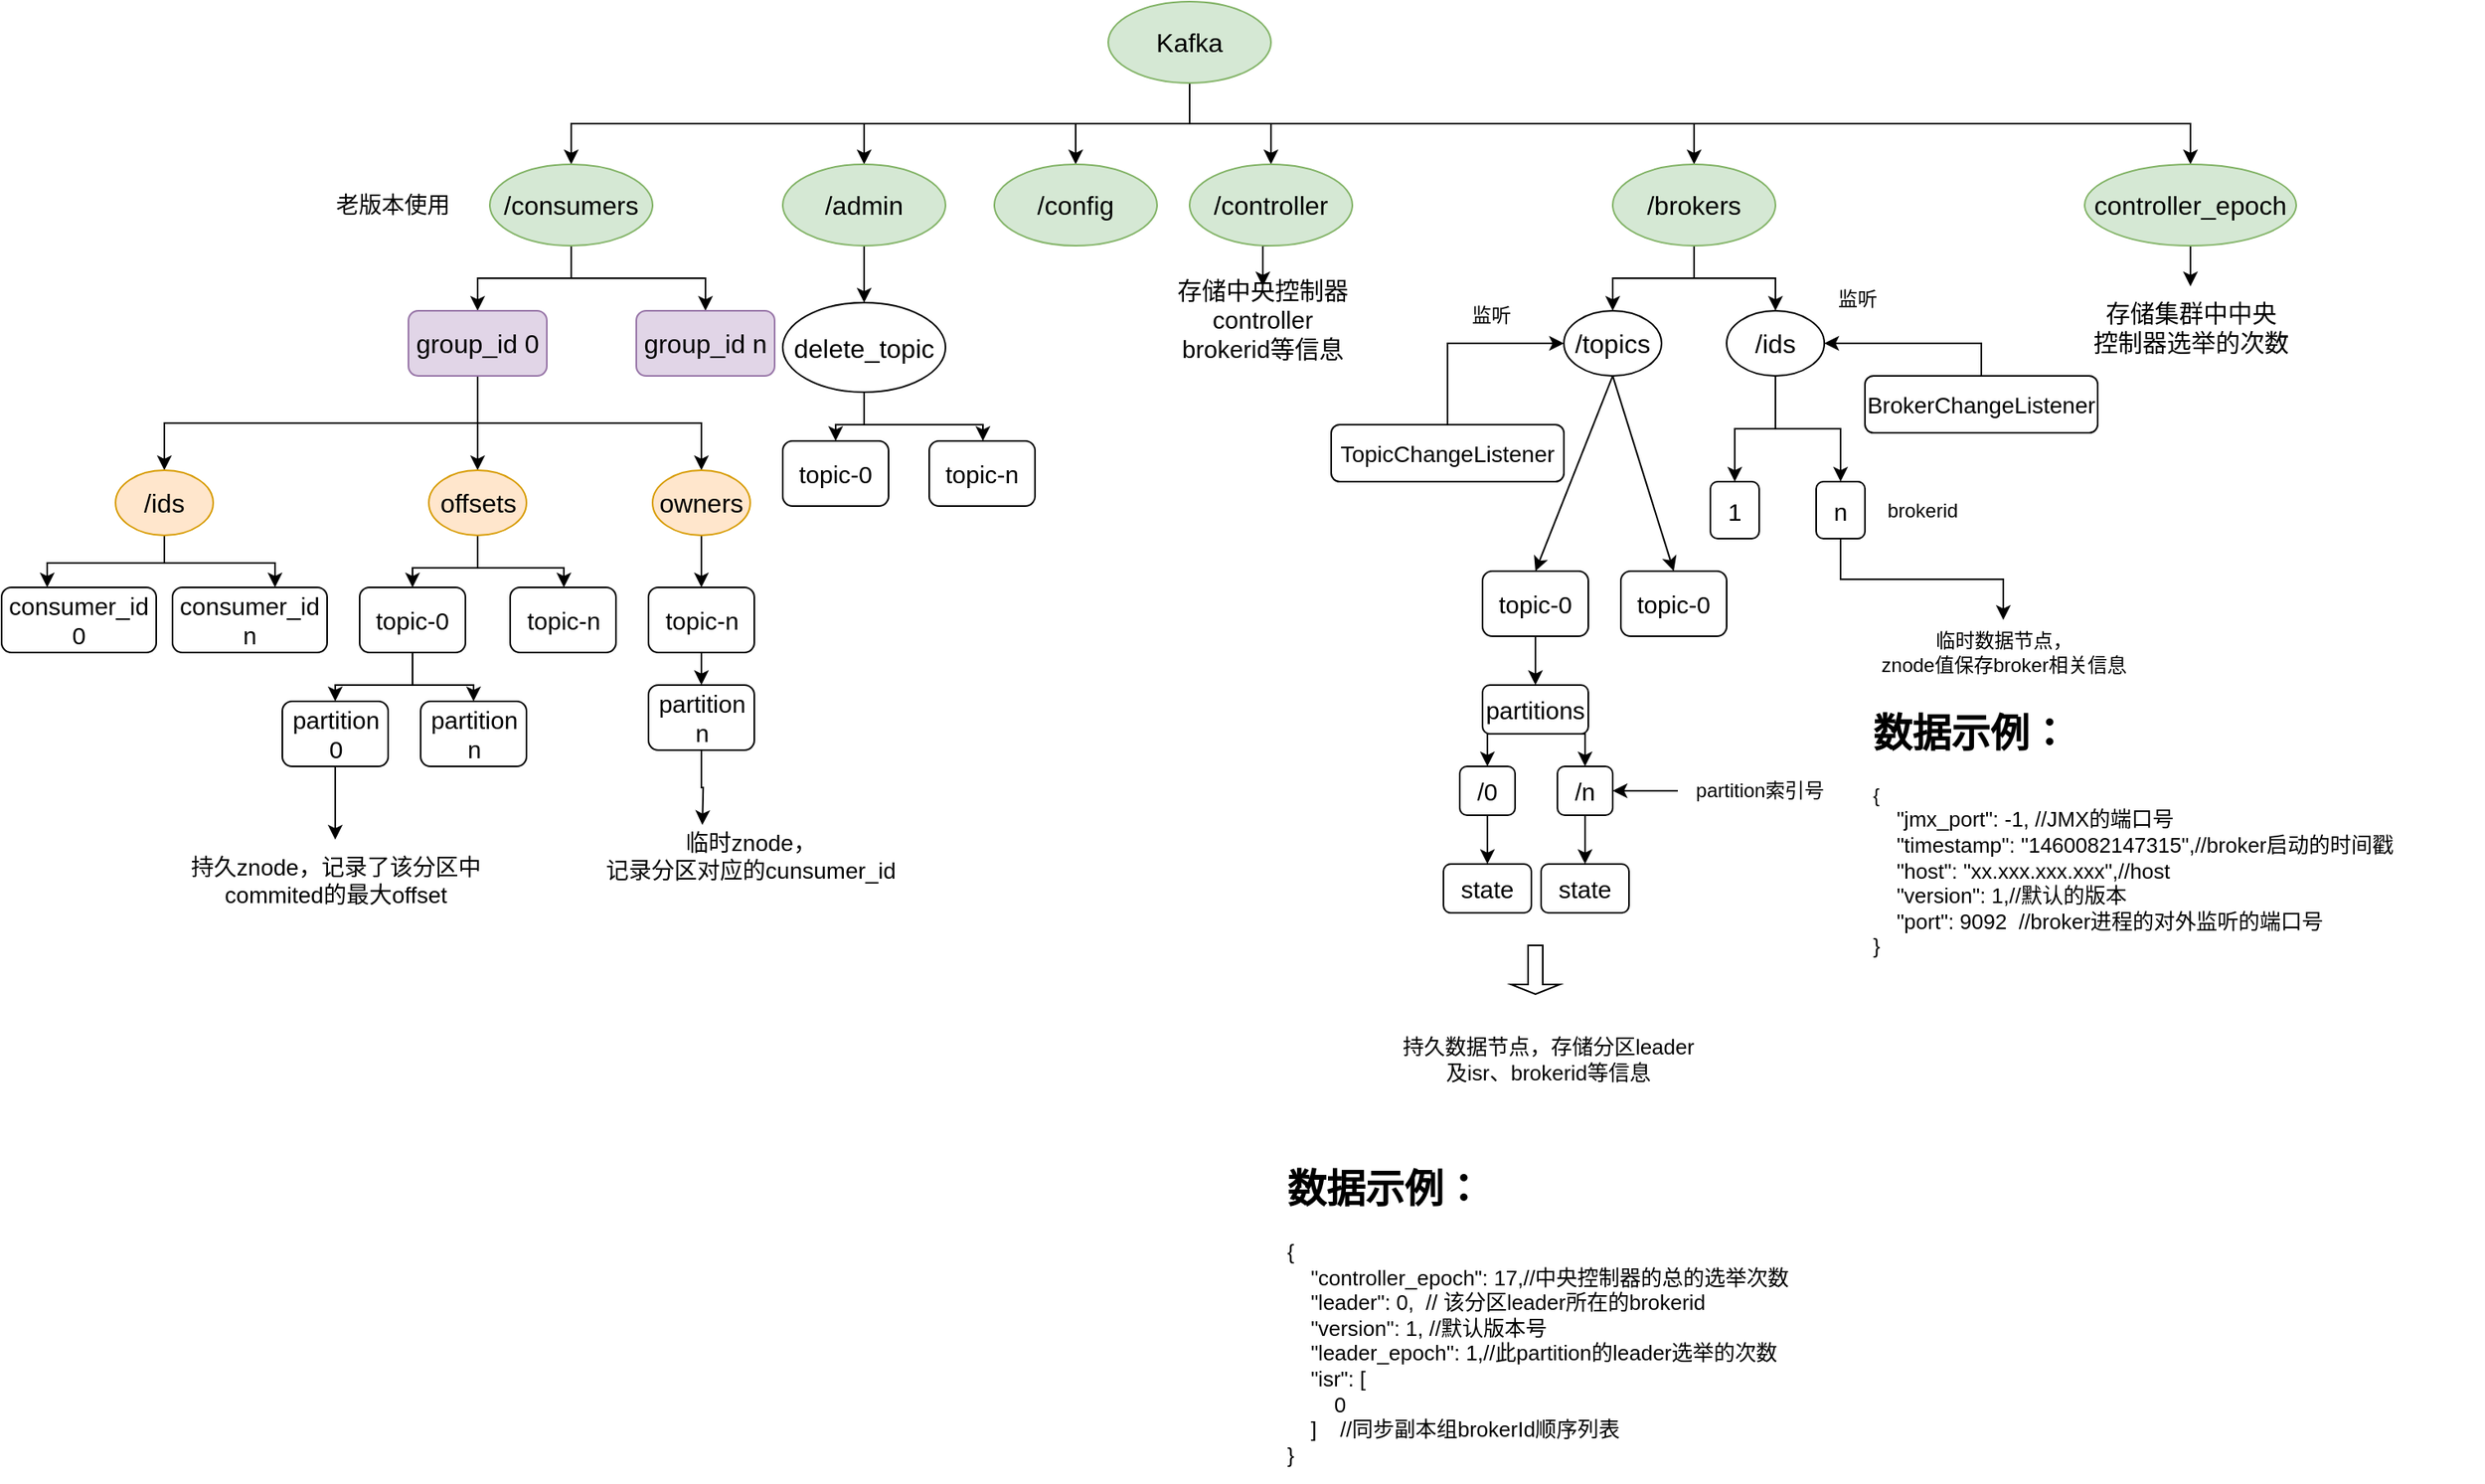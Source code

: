 <mxfile version="23.0.2" type="github">
  <diagram name="第 1 页" id="8-2-D_5NHPluIyXjwUSo">
    <mxGraphModel dx="2458" dy="905" grid="1" gridSize="10" guides="1" tooltips="1" connect="1" arrows="1" fold="1" page="1" pageScale="1" pageWidth="827" pageHeight="1169" math="0" shadow="0">
      <root>
        <mxCell id="0" />
        <mxCell id="1" parent="0" />
        <mxCell id="Q8LItwn8FTGjMNyWCQqq-94" style="edgeStyle=orthogonalEdgeStyle;rounded=0;orthogonalLoop=1;jettySize=auto;html=1;exitX=0.5;exitY=1;exitDx=0;exitDy=0;entryX=0.5;entryY=0;entryDx=0;entryDy=0;" edge="1" parent="1" source="Q8LItwn8FTGjMNyWCQqq-1" target="Q8LItwn8FTGjMNyWCQqq-6">
          <mxGeometry relative="1" as="geometry" />
        </mxCell>
        <mxCell id="Q8LItwn8FTGjMNyWCQqq-95" style="edgeStyle=orthogonalEdgeStyle;rounded=0;orthogonalLoop=1;jettySize=auto;html=1;exitX=0.5;exitY=1;exitDx=0;exitDy=0;" edge="1" parent="1" source="Q8LItwn8FTGjMNyWCQqq-1" target="Q8LItwn8FTGjMNyWCQqq-2">
          <mxGeometry relative="1" as="geometry" />
        </mxCell>
        <mxCell id="Q8LItwn8FTGjMNyWCQqq-96" style="edgeStyle=orthogonalEdgeStyle;rounded=0;orthogonalLoop=1;jettySize=auto;html=1;exitX=0.5;exitY=1;exitDx=0;exitDy=0;" edge="1" parent="1" source="Q8LItwn8FTGjMNyWCQqq-1" target="Q8LItwn8FTGjMNyWCQqq-3">
          <mxGeometry relative="1" as="geometry" />
        </mxCell>
        <mxCell id="Q8LItwn8FTGjMNyWCQqq-97" style="edgeStyle=orthogonalEdgeStyle;rounded=0;orthogonalLoop=1;jettySize=auto;html=1;exitX=0.5;exitY=1;exitDx=0;exitDy=0;" edge="1" parent="1" source="Q8LItwn8FTGjMNyWCQqq-1" target="Q8LItwn8FTGjMNyWCQqq-4">
          <mxGeometry relative="1" as="geometry" />
        </mxCell>
        <mxCell id="Q8LItwn8FTGjMNyWCQqq-98" style="edgeStyle=orthogonalEdgeStyle;rounded=0;orthogonalLoop=1;jettySize=auto;html=1;exitX=0.5;exitY=1;exitDx=0;exitDy=0;" edge="1" parent="1" source="Q8LItwn8FTGjMNyWCQqq-1" target="Q8LItwn8FTGjMNyWCQqq-5">
          <mxGeometry relative="1" as="geometry" />
        </mxCell>
        <mxCell id="Q8LItwn8FTGjMNyWCQqq-99" style="edgeStyle=orthogonalEdgeStyle;rounded=0;orthogonalLoop=1;jettySize=auto;html=1;exitX=0.5;exitY=1;exitDx=0;exitDy=0;" edge="1" parent="1" source="Q8LItwn8FTGjMNyWCQqq-1" target="Q8LItwn8FTGjMNyWCQqq-7">
          <mxGeometry relative="1" as="geometry" />
        </mxCell>
        <mxCell id="Q8LItwn8FTGjMNyWCQqq-1" value="&lt;font style=&quot;font-size: 16px;&quot;&gt;Kafka&lt;/font&gt;" style="ellipse;whiteSpace=wrap;html=1;fontSize=15;fillColor=#d5e8d4;strokeColor=#82b366;" vertex="1" parent="1">
          <mxGeometry x="330" y="80" width="100" height="50" as="geometry" />
        </mxCell>
        <mxCell id="Q8LItwn8FTGjMNyWCQqq-91" style="edgeStyle=orthogonalEdgeStyle;rounded=0;orthogonalLoop=1;jettySize=auto;html=1;exitX=0.5;exitY=1;exitDx=0;exitDy=0;entryX=0.5;entryY=0;entryDx=0;entryDy=0;" edge="1" parent="1" source="Q8LItwn8FTGjMNyWCQqq-2" target="Q8LItwn8FTGjMNyWCQqq-86">
          <mxGeometry relative="1" as="geometry" />
        </mxCell>
        <mxCell id="Q8LItwn8FTGjMNyWCQqq-2" value="&lt;font style=&quot;font-size: 16px;&quot;&gt;/admin&lt;/font&gt;" style="ellipse;whiteSpace=wrap;html=1;fontSize=15;fillColor=#d5e8d4;strokeColor=#82b366;" vertex="1" parent="1">
          <mxGeometry x="130" y="180" width="100" height="50" as="geometry" />
        </mxCell>
        <mxCell id="Q8LItwn8FTGjMNyWCQqq-3" value="&lt;font style=&quot;font-size: 16px;&quot;&gt;/config&lt;/font&gt;" style="ellipse;whiteSpace=wrap;html=1;fontSize=15;fillColor=#d5e8d4;strokeColor=#82b366;" vertex="1" parent="1">
          <mxGeometry x="260" y="180" width="100" height="50" as="geometry" />
        </mxCell>
        <mxCell id="Q8LItwn8FTGjMNyWCQqq-9" style="edgeStyle=orthogonalEdgeStyle;rounded=0;orthogonalLoop=1;jettySize=auto;html=1;exitX=0.5;exitY=1;exitDx=0;exitDy=0;entryX=0.5;entryY=0;entryDx=0;entryDy=0;" edge="1" parent="1" source="Q8LItwn8FTGjMNyWCQqq-4" target="Q8LItwn8FTGjMNyWCQqq-8">
          <mxGeometry relative="1" as="geometry" />
        </mxCell>
        <mxCell id="Q8LItwn8FTGjMNyWCQqq-4" value="&lt;font style=&quot;font-size: 16px;&quot;&gt;/controller&lt;/font&gt;" style="ellipse;whiteSpace=wrap;html=1;fontSize=15;fillColor=#d5e8d4;strokeColor=#82b366;" vertex="1" parent="1">
          <mxGeometry x="380" y="180" width="100" height="50" as="geometry" />
        </mxCell>
        <mxCell id="Q8LItwn8FTGjMNyWCQqq-50" style="edgeStyle=orthogonalEdgeStyle;rounded=0;orthogonalLoop=1;jettySize=auto;html=1;exitX=0.5;exitY=1;exitDx=0;exitDy=0;entryX=0.5;entryY=0;entryDx=0;entryDy=0;" edge="1" parent="1" source="Q8LItwn8FTGjMNyWCQqq-5" target="Q8LItwn8FTGjMNyWCQqq-12">
          <mxGeometry relative="1" as="geometry" />
        </mxCell>
        <mxCell id="Q8LItwn8FTGjMNyWCQqq-51" style="edgeStyle=orthogonalEdgeStyle;rounded=0;orthogonalLoop=1;jettySize=auto;html=1;exitX=0.5;exitY=1;exitDx=0;exitDy=0;" edge="1" parent="1" source="Q8LItwn8FTGjMNyWCQqq-5" target="Q8LItwn8FTGjMNyWCQqq-11">
          <mxGeometry relative="1" as="geometry" />
        </mxCell>
        <mxCell id="Q8LItwn8FTGjMNyWCQqq-5" value="&lt;font style=&quot;font-size: 16px;&quot;&gt;/brokers&lt;/font&gt;" style="ellipse;whiteSpace=wrap;html=1;fontSize=15;fillColor=#d5e8d4;strokeColor=#82b366;" vertex="1" parent="1">
          <mxGeometry x="640" y="180" width="100" height="50" as="geometry" />
        </mxCell>
        <mxCell id="Q8LItwn8FTGjMNyWCQqq-84" style="edgeStyle=orthogonalEdgeStyle;rounded=0;orthogonalLoop=1;jettySize=auto;html=1;exitX=0.5;exitY=1;exitDx=0;exitDy=0;entryX=0.5;entryY=0;entryDx=0;entryDy=0;" edge="1" parent="1" source="Q8LItwn8FTGjMNyWCQqq-6" target="Q8LItwn8FTGjMNyWCQqq-53">
          <mxGeometry relative="1" as="geometry" />
        </mxCell>
        <mxCell id="Q8LItwn8FTGjMNyWCQqq-85" style="edgeStyle=orthogonalEdgeStyle;rounded=0;orthogonalLoop=1;jettySize=auto;html=1;exitX=0.5;exitY=1;exitDx=0;exitDy=0;" edge="1" parent="1" source="Q8LItwn8FTGjMNyWCQqq-6" target="Q8LItwn8FTGjMNyWCQqq-54">
          <mxGeometry relative="1" as="geometry" />
        </mxCell>
        <mxCell id="Q8LItwn8FTGjMNyWCQqq-6" value="&lt;font style=&quot;font-size: 16px;&quot;&gt;/consumers&lt;br&gt;&lt;/font&gt;" style="ellipse;whiteSpace=wrap;html=1;fontSize=15;fillColor=#d5e8d4;strokeColor=#82b366;" vertex="1" parent="1">
          <mxGeometry x="-50" y="180" width="100" height="50" as="geometry" />
        </mxCell>
        <mxCell id="Q8LItwn8FTGjMNyWCQqq-93" style="edgeStyle=orthogonalEdgeStyle;rounded=0;orthogonalLoop=1;jettySize=auto;html=1;exitX=0.5;exitY=1;exitDx=0;exitDy=0;" edge="1" parent="1" source="Q8LItwn8FTGjMNyWCQqq-7" target="Q8LItwn8FTGjMNyWCQqq-92">
          <mxGeometry relative="1" as="geometry" />
        </mxCell>
        <mxCell id="Q8LItwn8FTGjMNyWCQqq-7" value="&lt;font style=&quot;font-size: 16px;&quot;&gt;controller_epoch&lt;/font&gt;" style="ellipse;whiteSpace=wrap;html=1;fontSize=15;fillColor=#d5e8d4;strokeColor=#82b366;" vertex="1" parent="1">
          <mxGeometry x="930" y="180" width="130" height="50" as="geometry" />
        </mxCell>
        <mxCell id="Q8LItwn8FTGjMNyWCQqq-8" value="&lt;font style=&quot;font-size: 15px;&quot;&gt;存储中央控制器controller brokerid等信息&lt;/font&gt;" style="text;html=1;strokeColor=none;fillColor=none;align=center;verticalAlign=middle;whiteSpace=wrap;rounded=0;" vertex="1" parent="1">
          <mxGeometry x="370" y="255" width="110" height="40" as="geometry" />
        </mxCell>
        <mxCell id="Q8LItwn8FTGjMNyWCQqq-44" style="edgeStyle=orthogonalEdgeStyle;rounded=0;orthogonalLoop=1;jettySize=auto;html=1;exitX=0.5;exitY=1;exitDx=0;exitDy=0;" edge="1" parent="1" source="Q8LItwn8FTGjMNyWCQqq-11" target="Q8LItwn8FTGjMNyWCQqq-42">
          <mxGeometry relative="1" as="geometry" />
        </mxCell>
        <mxCell id="Q8LItwn8FTGjMNyWCQqq-45" style="edgeStyle=orthogonalEdgeStyle;rounded=0;orthogonalLoop=1;jettySize=auto;html=1;exitX=0.5;exitY=1;exitDx=0;exitDy=0;entryX=0.5;entryY=0;entryDx=0;entryDy=0;" edge="1" parent="1" source="Q8LItwn8FTGjMNyWCQqq-11" target="Q8LItwn8FTGjMNyWCQqq-43">
          <mxGeometry relative="1" as="geometry" />
        </mxCell>
        <mxCell id="Q8LItwn8FTGjMNyWCQqq-11" value="&lt;font style=&quot;font-size: 16px;&quot;&gt;/ids&lt;/font&gt;" style="ellipse;whiteSpace=wrap;html=1;fontSize=15;" vertex="1" parent="1">
          <mxGeometry x="710" y="270" width="60" height="40" as="geometry" />
        </mxCell>
        <mxCell id="Q8LItwn8FTGjMNyWCQqq-12" value="&lt;font style=&quot;font-size: 16px;&quot;&gt;/topics&lt;/font&gt;" style="ellipse;whiteSpace=wrap;html=1;fontSize=15;" vertex="1" parent="1">
          <mxGeometry x="610" y="270" width="60" height="40" as="geometry" />
        </mxCell>
        <mxCell id="Q8LItwn8FTGjMNyWCQqq-16" style="edgeStyle=orthogonalEdgeStyle;rounded=0;orthogonalLoop=1;jettySize=auto;html=1;exitX=0.5;exitY=0;exitDx=0;exitDy=0;entryX=1;entryY=0.5;entryDx=0;entryDy=0;" edge="1" parent="1" source="Q8LItwn8FTGjMNyWCQqq-13" target="Q8LItwn8FTGjMNyWCQqq-11">
          <mxGeometry relative="1" as="geometry" />
        </mxCell>
        <mxCell id="Q8LItwn8FTGjMNyWCQqq-13" value="&lt;font style=&quot;font-size: 14px;&quot;&gt;BrokerChangeListener&lt;/font&gt;" style="rounded=1;whiteSpace=wrap;html=1;" vertex="1" parent="1">
          <mxGeometry x="795" y="310" width="143" height="35" as="geometry" />
        </mxCell>
        <mxCell id="Q8LItwn8FTGjMNyWCQqq-15" value="监听" style="text;html=1;align=center;verticalAlign=middle;resizable=0;points=[];autosize=1;strokeColor=none;fillColor=none;" vertex="1" parent="1">
          <mxGeometry x="765" y="248" width="50" height="30" as="geometry" />
        </mxCell>
        <mxCell id="Q8LItwn8FTGjMNyWCQqq-18" style="edgeStyle=orthogonalEdgeStyle;rounded=0;orthogonalLoop=1;jettySize=auto;html=1;exitX=0.5;exitY=0;exitDx=0;exitDy=0;entryX=0;entryY=0.5;entryDx=0;entryDy=0;" edge="1" parent="1" source="Q8LItwn8FTGjMNyWCQqq-17" target="Q8LItwn8FTGjMNyWCQqq-12">
          <mxGeometry relative="1" as="geometry" />
        </mxCell>
        <mxCell id="Q8LItwn8FTGjMNyWCQqq-17" value="&lt;font style=&quot;font-size: 14px;&quot;&gt;TopicChangeListener&lt;/font&gt;" style="rounded=1;whiteSpace=wrap;html=1;" vertex="1" parent="1">
          <mxGeometry x="467" y="340" width="143" height="35" as="geometry" />
        </mxCell>
        <mxCell id="Q8LItwn8FTGjMNyWCQqq-19" value="监听" style="text;html=1;align=center;verticalAlign=middle;resizable=0;points=[];autosize=1;strokeColor=none;fillColor=none;" vertex="1" parent="1">
          <mxGeometry x="540" y="258" width="50" height="30" as="geometry" />
        </mxCell>
        <mxCell id="Q8LItwn8FTGjMNyWCQqq-27" style="edgeStyle=orthogonalEdgeStyle;rounded=0;orthogonalLoop=1;jettySize=auto;html=1;exitX=0.5;exitY=1;exitDx=0;exitDy=0;" edge="1" parent="1" source="Q8LItwn8FTGjMNyWCQqq-20" target="Q8LItwn8FTGjMNyWCQqq-26">
          <mxGeometry relative="1" as="geometry" />
        </mxCell>
        <mxCell id="Q8LItwn8FTGjMNyWCQqq-20" value="&lt;font style=&quot;font-size: 15px;&quot;&gt;topic-0&lt;/font&gt;" style="rounded=1;whiteSpace=wrap;html=1;" vertex="1" parent="1">
          <mxGeometry x="560" y="430" width="65" height="40" as="geometry" />
        </mxCell>
        <mxCell id="Q8LItwn8FTGjMNyWCQqq-21" value="&lt;font style=&quot;font-size: 15px;&quot;&gt;topic-0&lt;/font&gt;" style="rounded=1;whiteSpace=wrap;html=1;" vertex="1" parent="1">
          <mxGeometry x="645" y="430" width="65" height="40" as="geometry" />
        </mxCell>
        <mxCell id="Q8LItwn8FTGjMNyWCQqq-23" value="" style="endArrow=classic;html=1;rounded=0;exitX=0.5;exitY=1;exitDx=0;exitDy=0;entryX=0.5;entryY=0;entryDx=0;entryDy=0;" edge="1" parent="1" source="Q8LItwn8FTGjMNyWCQqq-12" target="Q8LItwn8FTGjMNyWCQqq-20">
          <mxGeometry width="50" height="50" relative="1" as="geometry">
            <mxPoint x="630" y="320" as="sourcePoint" />
            <mxPoint x="590" y="420" as="targetPoint" />
          </mxGeometry>
        </mxCell>
        <mxCell id="Q8LItwn8FTGjMNyWCQqq-25" value="" style="endArrow=classic;html=1;rounded=0;exitX=0.5;exitY=1;exitDx=0;exitDy=0;entryX=0.5;entryY=0;entryDx=0;entryDy=0;" edge="1" parent="1" source="Q8LItwn8FTGjMNyWCQqq-12" target="Q8LItwn8FTGjMNyWCQqq-21">
          <mxGeometry width="50" height="50" relative="1" as="geometry">
            <mxPoint x="650" y="325" as="sourcePoint" />
            <mxPoint x="680" y="420" as="targetPoint" />
          </mxGeometry>
        </mxCell>
        <mxCell id="Q8LItwn8FTGjMNyWCQqq-35" style="edgeStyle=orthogonalEdgeStyle;rounded=0;orthogonalLoop=1;jettySize=auto;html=1;exitX=0.5;exitY=1;exitDx=0;exitDy=0;entryX=0.5;entryY=0;entryDx=0;entryDy=0;" edge="1" parent="1" source="Q8LItwn8FTGjMNyWCQqq-26" target="Q8LItwn8FTGjMNyWCQqq-29">
          <mxGeometry relative="1" as="geometry" />
        </mxCell>
        <mxCell id="Q8LItwn8FTGjMNyWCQqq-36" style="edgeStyle=orthogonalEdgeStyle;rounded=0;orthogonalLoop=1;jettySize=auto;html=1;exitX=0.5;exitY=1;exitDx=0;exitDy=0;entryX=0.5;entryY=0;entryDx=0;entryDy=0;" edge="1" parent="1" source="Q8LItwn8FTGjMNyWCQqq-26" target="Q8LItwn8FTGjMNyWCQqq-28">
          <mxGeometry relative="1" as="geometry" />
        </mxCell>
        <mxCell id="Q8LItwn8FTGjMNyWCQqq-26" value="&lt;font style=&quot;font-size: 15px;&quot;&gt;partitions&lt;/font&gt;" style="rounded=1;whiteSpace=wrap;html=1;" vertex="1" parent="1">
          <mxGeometry x="560" y="500" width="65" height="30" as="geometry" />
        </mxCell>
        <mxCell id="Q8LItwn8FTGjMNyWCQqq-32" style="edgeStyle=orthogonalEdgeStyle;rounded=0;orthogonalLoop=1;jettySize=auto;html=1;exitX=0.5;exitY=1;exitDx=0;exitDy=0;" edge="1" parent="1" source="Q8LItwn8FTGjMNyWCQqq-28" target="Q8LItwn8FTGjMNyWCQqq-30">
          <mxGeometry relative="1" as="geometry" />
        </mxCell>
        <mxCell id="Q8LItwn8FTGjMNyWCQqq-28" value="&lt;font style=&quot;font-size: 15px;&quot;&gt;/0&lt;/font&gt;" style="rounded=1;whiteSpace=wrap;html=1;" vertex="1" parent="1">
          <mxGeometry x="546" y="550" width="34" height="30" as="geometry" />
        </mxCell>
        <mxCell id="Q8LItwn8FTGjMNyWCQqq-33" style="edgeStyle=orthogonalEdgeStyle;rounded=0;orthogonalLoop=1;jettySize=auto;html=1;exitX=0.5;exitY=1;exitDx=0;exitDy=0;" edge="1" parent="1" source="Q8LItwn8FTGjMNyWCQqq-29" target="Q8LItwn8FTGjMNyWCQqq-31">
          <mxGeometry relative="1" as="geometry" />
        </mxCell>
        <mxCell id="Q8LItwn8FTGjMNyWCQqq-29" value="&lt;font style=&quot;font-size: 15px;&quot;&gt;/n&lt;/font&gt;" style="rounded=1;whiteSpace=wrap;html=1;" vertex="1" parent="1">
          <mxGeometry x="606" y="550" width="34" height="30" as="geometry" />
        </mxCell>
        <mxCell id="Q8LItwn8FTGjMNyWCQqq-30" value="&lt;font style=&quot;font-size: 15px;&quot;&gt;state&lt;/font&gt;" style="rounded=1;whiteSpace=wrap;html=1;" vertex="1" parent="1">
          <mxGeometry x="536" y="610" width="54" height="30" as="geometry" />
        </mxCell>
        <mxCell id="Q8LItwn8FTGjMNyWCQqq-31" value="&lt;font style=&quot;font-size: 15px;&quot;&gt;state&lt;/font&gt;" style="rounded=1;whiteSpace=wrap;html=1;" vertex="1" parent="1">
          <mxGeometry x="596" y="610" width="54" height="30" as="geometry" />
        </mxCell>
        <mxCell id="Q8LItwn8FTGjMNyWCQqq-37" value="&lt;font style=&quot;font-size: 13px;&quot;&gt;持久数据节点，存储分区leader&lt;br&gt;及isr、brokerid等信息&lt;/font&gt;" style="text;html=1;align=center;verticalAlign=middle;resizable=0;points=[];autosize=1;strokeColor=none;fillColor=none;" vertex="1" parent="1">
          <mxGeometry x="500" y="710" width="200" height="40" as="geometry" />
        </mxCell>
        <mxCell id="Q8LItwn8FTGjMNyWCQqq-38" value="&lt;h1&gt;数据示例：&lt;/h1&gt;&lt;div style=&quot;font-size: 13px;&quot;&gt;&lt;div&gt;{&lt;/div&gt;&lt;div&gt;&amp;nbsp; &amp;nbsp; &quot;controller_epoch&quot;: 17,//中央控制器的总的选举次数&lt;/div&gt;&lt;div&gt;&amp;nbsp; &amp;nbsp; &quot;leader&quot;: 0,&amp;nbsp; // 该分区leader所在的brokerid&lt;/div&gt;&lt;div&gt;&amp;nbsp; &amp;nbsp; &quot;version&quot;: 1, //默认版本号&lt;/div&gt;&lt;div&gt;&amp;nbsp; &amp;nbsp; &quot;leader_epoch&quot;: 1,//此partition的leader选举的次数&lt;/div&gt;&lt;div&gt;&amp;nbsp; &amp;nbsp; &quot;isr&quot;: [&lt;/div&gt;&lt;div&gt;&amp;nbsp; &amp;nbsp; &amp;nbsp; &amp;nbsp; 0&lt;/div&gt;&lt;div&gt;&amp;nbsp; &amp;nbsp; ]&amp;nbsp; &amp;nbsp; //同步副本组brokerId顺序列表&lt;/div&gt;&lt;div&gt;}&lt;/div&gt;&lt;/div&gt;" style="text;html=1;strokeColor=none;fillColor=none;spacing=5;spacingTop=-20;whiteSpace=wrap;overflow=hidden;rounded=0;" vertex="1" parent="1">
          <mxGeometry x="435" y="790" width="380" height="200" as="geometry" />
        </mxCell>
        <mxCell id="Q8LItwn8FTGjMNyWCQqq-39" value="" style="shape=singleArrow;direction=south;whiteSpace=wrap;html=1;" vertex="1" parent="1">
          <mxGeometry x="577.5" y="660" width="30" height="30" as="geometry" />
        </mxCell>
        <mxCell id="Q8LItwn8FTGjMNyWCQqq-40" value="&lt;div class=&quot;lake-content&quot;&gt;partition索引号&lt;/div&gt;" style="text;html=1;align=center;verticalAlign=middle;resizable=0;points=[];autosize=1;strokeColor=none;fillColor=none;" vertex="1" parent="1">
          <mxGeometry x="680" y="550" width="100" height="30" as="geometry" />
        </mxCell>
        <mxCell id="Q8LItwn8FTGjMNyWCQqq-41" value="" style="endArrow=classic;html=1;rounded=0;entryX=1;entryY=0.5;entryDx=0;entryDy=0;" edge="1" parent="1" source="Q8LItwn8FTGjMNyWCQqq-40" target="Q8LItwn8FTGjMNyWCQqq-29">
          <mxGeometry width="50" height="50" relative="1" as="geometry">
            <mxPoint x="730" y="540" as="sourcePoint" />
            <mxPoint x="780" y="490" as="targetPoint" />
          </mxGeometry>
        </mxCell>
        <mxCell id="Q8LItwn8FTGjMNyWCQqq-42" value="&lt;span style=&quot;font-size: 15px;&quot;&gt;1&lt;/span&gt;" style="rounded=1;whiteSpace=wrap;html=1;" vertex="1" parent="1">
          <mxGeometry x="700" y="375" width="30" height="35" as="geometry" />
        </mxCell>
        <mxCell id="Q8LItwn8FTGjMNyWCQqq-49" style="edgeStyle=orthogonalEdgeStyle;rounded=0;orthogonalLoop=1;jettySize=auto;html=1;exitX=0.5;exitY=1;exitDx=0;exitDy=0;" edge="1" parent="1" source="Q8LItwn8FTGjMNyWCQqq-43" target="Q8LItwn8FTGjMNyWCQqq-46">
          <mxGeometry relative="1" as="geometry" />
        </mxCell>
        <mxCell id="Q8LItwn8FTGjMNyWCQqq-43" value="&lt;span style=&quot;font-size: 15px;&quot;&gt;n&lt;/span&gt;" style="rounded=1;whiteSpace=wrap;html=1;" vertex="1" parent="1">
          <mxGeometry x="765" y="375" width="30" height="35" as="geometry" />
        </mxCell>
        <mxCell id="Q8LItwn8FTGjMNyWCQqq-46" value="临时数据节点，&lt;br&gt;znode值保存broker相关信息" style="text;html=1;align=center;verticalAlign=middle;resizable=0;points=[];autosize=1;strokeColor=none;fillColor=none;" vertex="1" parent="1">
          <mxGeometry x="795" y="460" width="170" height="40" as="geometry" />
        </mxCell>
        <mxCell id="Q8LItwn8FTGjMNyWCQqq-47" value="brokerid" style="text;html=1;align=center;verticalAlign=middle;resizable=0;points=[];autosize=1;strokeColor=none;fillColor=none;" vertex="1" parent="1">
          <mxGeometry x="795" y="378" width="70" height="30" as="geometry" />
        </mxCell>
        <mxCell id="Q8LItwn8FTGjMNyWCQqq-48" value="&lt;h1&gt;数据示例：&lt;/h1&gt;&lt;div style=&quot;&quot;&gt;&lt;div style=&quot;&quot;&gt;{&lt;/div&gt;&lt;div style=&quot;&quot;&gt;&lt;span style=&quot;font-size: 13px;&quot;&gt;&amp;nbsp; &amp;nbsp; &quot;jmx_port&quot;: -1, //JMX的端口号&lt;/span&gt;&lt;/div&gt;&lt;div style=&quot;&quot;&gt;&lt;span style=&quot;font-size: 13px;&quot;&gt;&amp;nbsp; &amp;nbsp; &quot;timestamp&quot;: &quot;1460082147315&quot;,//broker启动的时间戳&lt;/span&gt;&lt;/div&gt;&lt;div style=&quot;&quot;&gt;&lt;span style=&quot;font-size: 13px;&quot;&gt;&amp;nbsp; &amp;nbsp; &quot;host&quot;: &quot;xx.xxx.xxx.xxx&quot;,//host&lt;/span&gt;&lt;/div&gt;&lt;div style=&quot;&quot;&gt;&lt;span style=&quot;font-size: 13px;&quot;&gt;&amp;nbsp; &amp;nbsp; &quot;version&quot;: 1,//默认的版本&lt;/span&gt;&lt;/div&gt;&lt;div style=&quot;&quot;&gt;&lt;span style=&quot;font-size: 13px;&quot;&gt;&amp;nbsp; &amp;nbsp; &quot;port&quot;: 9092&amp;nbsp; //broker进程的对外监听的端口号&lt;/span&gt;&lt;/div&gt;&lt;div style=&quot;&quot;&gt;&lt;span style=&quot;font-size: 13px;&quot;&gt;}&lt;/span&gt;&lt;/div&gt;&lt;/div&gt;" style="text;html=1;strokeColor=none;fillColor=none;spacing=5;spacingTop=-20;whiteSpace=wrap;overflow=hidden;rounded=0;" vertex="1" parent="1">
          <mxGeometry x="795" y="510" width="380" height="170" as="geometry" />
        </mxCell>
        <mxCell id="Q8LItwn8FTGjMNyWCQqq-52" value="&lt;font style=&quot;font-size: 14px;&quot;&gt;老版本使用&lt;/font&gt;" style="text;html=1;align=center;verticalAlign=middle;resizable=0;points=[];autosize=1;strokeColor=none;fillColor=none;" vertex="1" parent="1">
          <mxGeometry x="-155" y="190" width="90" height="30" as="geometry" />
        </mxCell>
        <mxCell id="Q8LItwn8FTGjMNyWCQqq-79" style="edgeStyle=orthogonalEdgeStyle;rounded=0;orthogonalLoop=1;jettySize=auto;html=1;exitX=0.5;exitY=1;exitDx=0;exitDy=0;" edge="1" parent="1" source="Q8LItwn8FTGjMNyWCQqq-53" target="Q8LItwn8FTGjMNyWCQqq-55">
          <mxGeometry relative="1" as="geometry" />
        </mxCell>
        <mxCell id="Q8LItwn8FTGjMNyWCQqq-80" style="edgeStyle=orthogonalEdgeStyle;rounded=0;orthogonalLoop=1;jettySize=auto;html=1;exitX=0.5;exitY=1;exitDx=0;exitDy=0;entryX=0.5;entryY=0;entryDx=0;entryDy=0;" edge="1" parent="1" source="Q8LItwn8FTGjMNyWCQqq-53" target="Q8LItwn8FTGjMNyWCQqq-59">
          <mxGeometry relative="1" as="geometry" />
        </mxCell>
        <mxCell id="Q8LItwn8FTGjMNyWCQqq-81" style="edgeStyle=orthogonalEdgeStyle;rounded=0;orthogonalLoop=1;jettySize=auto;html=1;exitX=0.5;exitY=1;exitDx=0;exitDy=0;" edge="1" parent="1" source="Q8LItwn8FTGjMNyWCQqq-53" target="Q8LItwn8FTGjMNyWCQqq-74">
          <mxGeometry relative="1" as="geometry" />
        </mxCell>
        <mxCell id="Q8LItwn8FTGjMNyWCQqq-53" value="&lt;font style=&quot;font-size: 16px;&quot;&gt;group_id 0&lt;/font&gt;" style="rounded=1;whiteSpace=wrap;html=1;fillColor=#e1d5e7;strokeColor=#9673a6;" vertex="1" parent="1">
          <mxGeometry x="-100" y="270" width="85" height="40" as="geometry" />
        </mxCell>
        <mxCell id="Q8LItwn8FTGjMNyWCQqq-54" value="&lt;font style=&quot;font-size: 16px;&quot;&gt;group_id n&lt;/font&gt;" style="rounded=1;whiteSpace=wrap;html=1;fillColor=#e1d5e7;strokeColor=#9673a6;" vertex="1" parent="1">
          <mxGeometry x="40" y="270" width="85" height="40" as="geometry" />
        </mxCell>
        <mxCell id="Q8LItwn8FTGjMNyWCQqq-68" style="edgeStyle=orthogonalEdgeStyle;rounded=0;orthogonalLoop=1;jettySize=auto;html=1;" edge="1" parent="1" source="Q8LItwn8FTGjMNyWCQqq-55" target="Q8LItwn8FTGjMNyWCQqq-56">
          <mxGeometry relative="1" as="geometry">
            <Array as="points">
              <mxPoint x="-250" y="425" />
              <mxPoint x="-322" y="425" />
            </Array>
          </mxGeometry>
        </mxCell>
        <mxCell id="Q8LItwn8FTGjMNyWCQqq-69" style="edgeStyle=orthogonalEdgeStyle;rounded=0;orthogonalLoop=1;jettySize=auto;html=1;exitX=0.5;exitY=1;exitDx=0;exitDy=0;" edge="1" parent="1" source="Q8LItwn8FTGjMNyWCQqq-55" target="Q8LItwn8FTGjMNyWCQqq-58">
          <mxGeometry relative="1" as="geometry">
            <Array as="points">
              <mxPoint x="-250" y="425" />
              <mxPoint x="-182" y="425" />
            </Array>
          </mxGeometry>
        </mxCell>
        <mxCell id="Q8LItwn8FTGjMNyWCQqq-55" value="&lt;font style=&quot;font-size: 16px;&quot;&gt;/ids&lt;/font&gt;" style="ellipse;whiteSpace=wrap;html=1;fontSize=15;fillColor=#ffe6cc;strokeColor=#d79b00;" vertex="1" parent="1">
          <mxGeometry x="-280" y="368" width="60" height="40" as="geometry" />
        </mxCell>
        <mxCell id="Q8LItwn8FTGjMNyWCQqq-56" value="&lt;font style=&quot;font-size: 15px;&quot;&gt;consumer_id&lt;br&gt;0&lt;/font&gt;" style="rounded=1;whiteSpace=wrap;html=1;" vertex="1" parent="1">
          <mxGeometry x="-350" y="440" width="95" height="40" as="geometry" />
        </mxCell>
        <mxCell id="Q8LItwn8FTGjMNyWCQqq-58" value="&lt;font style=&quot;font-size: 15px;&quot;&gt;consumer_id&lt;br&gt;n&lt;br&gt;&lt;/font&gt;" style="rounded=1;whiteSpace=wrap;html=1;" vertex="1" parent="1">
          <mxGeometry x="-245" y="440" width="95" height="40" as="geometry" />
        </mxCell>
        <mxCell id="Q8LItwn8FTGjMNyWCQqq-70" style="edgeStyle=orthogonalEdgeStyle;rounded=0;orthogonalLoop=1;jettySize=auto;html=1;exitX=0.5;exitY=1;exitDx=0;exitDy=0;" edge="1" parent="1" source="Q8LItwn8FTGjMNyWCQqq-59" target="Q8LItwn8FTGjMNyWCQqq-60">
          <mxGeometry relative="1" as="geometry" />
        </mxCell>
        <mxCell id="Q8LItwn8FTGjMNyWCQqq-71" style="edgeStyle=orthogonalEdgeStyle;rounded=0;orthogonalLoop=1;jettySize=auto;html=1;exitX=0.5;exitY=1;exitDx=0;exitDy=0;" edge="1" parent="1" source="Q8LItwn8FTGjMNyWCQqq-59" target="Q8LItwn8FTGjMNyWCQqq-61">
          <mxGeometry relative="1" as="geometry">
            <Array as="points">
              <mxPoint x="-57.5" y="428" />
              <mxPoint x="-4.5" y="428" />
            </Array>
          </mxGeometry>
        </mxCell>
        <mxCell id="Q8LItwn8FTGjMNyWCQqq-59" value="&lt;font style=&quot;font-size: 16px;&quot;&gt;offsets&lt;/font&gt;" style="ellipse;whiteSpace=wrap;html=1;fontSize=15;fillColor=#ffe6cc;strokeColor=#d79b00;" vertex="1" parent="1">
          <mxGeometry x="-87.5" y="368" width="60" height="40" as="geometry" />
        </mxCell>
        <mxCell id="Q8LItwn8FTGjMNyWCQqq-72" style="edgeStyle=orthogonalEdgeStyle;rounded=0;orthogonalLoop=1;jettySize=auto;html=1;exitX=0.5;exitY=1;exitDx=0;exitDy=0;" edge="1" parent="1" source="Q8LItwn8FTGjMNyWCQqq-60" target="Q8LItwn8FTGjMNyWCQqq-62">
          <mxGeometry relative="1" as="geometry" />
        </mxCell>
        <mxCell id="Q8LItwn8FTGjMNyWCQqq-73" style="edgeStyle=orthogonalEdgeStyle;rounded=0;orthogonalLoop=1;jettySize=auto;html=1;exitX=0.5;exitY=1;exitDx=0;exitDy=0;entryX=0.5;entryY=0;entryDx=0;entryDy=0;" edge="1" parent="1" source="Q8LItwn8FTGjMNyWCQqq-60" target="Q8LItwn8FTGjMNyWCQqq-63">
          <mxGeometry relative="1" as="geometry" />
        </mxCell>
        <mxCell id="Q8LItwn8FTGjMNyWCQqq-60" value="&lt;font style=&quot;font-size: 15px;&quot;&gt;topic-0&lt;/font&gt;" style="rounded=1;whiteSpace=wrap;html=1;" vertex="1" parent="1">
          <mxGeometry x="-130" y="440" width="65" height="40" as="geometry" />
        </mxCell>
        <mxCell id="Q8LItwn8FTGjMNyWCQqq-61" value="&lt;font style=&quot;font-size: 15px;&quot;&gt;topic-n&lt;/font&gt;" style="rounded=1;whiteSpace=wrap;html=1;" vertex="1" parent="1">
          <mxGeometry x="-37.5" y="440" width="65" height="40" as="geometry" />
        </mxCell>
        <mxCell id="Q8LItwn8FTGjMNyWCQqq-65" style="edgeStyle=orthogonalEdgeStyle;rounded=0;orthogonalLoop=1;jettySize=auto;html=1;exitX=0.5;exitY=1;exitDx=0;exitDy=0;" edge="1" parent="1" source="Q8LItwn8FTGjMNyWCQqq-62" target="Q8LItwn8FTGjMNyWCQqq-64">
          <mxGeometry relative="1" as="geometry" />
        </mxCell>
        <mxCell id="Q8LItwn8FTGjMNyWCQqq-62" value="&lt;font style=&quot;font-size: 15px;&quot;&gt;partition&lt;br&gt;0&lt;/font&gt;" style="rounded=1;whiteSpace=wrap;html=1;" vertex="1" parent="1">
          <mxGeometry x="-177.5" y="510" width="65" height="40" as="geometry" />
        </mxCell>
        <mxCell id="Q8LItwn8FTGjMNyWCQqq-63" value="&lt;font style=&quot;font-size: 15px;&quot;&gt;partition&lt;br&gt;n&lt;br&gt;&lt;/font&gt;" style="rounded=1;whiteSpace=wrap;html=1;" vertex="1" parent="1">
          <mxGeometry x="-92.5" y="510" width="65" height="40" as="geometry" />
        </mxCell>
        <mxCell id="Q8LItwn8FTGjMNyWCQqq-64" value="&lt;font style=&quot;font-size: 14px;&quot;&gt;持久znode，记录了该分区中&lt;br&gt;commited的最大offset&lt;/font&gt;" style="text;html=1;align=center;verticalAlign=middle;resizable=0;points=[];autosize=1;strokeColor=none;fillColor=none;" vertex="1" parent="1">
          <mxGeometry x="-245" y="595" width="200" height="50" as="geometry" />
        </mxCell>
        <mxCell id="Q8LItwn8FTGjMNyWCQqq-82" style="edgeStyle=orthogonalEdgeStyle;rounded=0;orthogonalLoop=1;jettySize=auto;html=1;exitX=0.5;exitY=1;exitDx=0;exitDy=0;" edge="1" parent="1" source="Q8LItwn8FTGjMNyWCQqq-74" target="Q8LItwn8FTGjMNyWCQqq-75">
          <mxGeometry relative="1" as="geometry" />
        </mxCell>
        <mxCell id="Q8LItwn8FTGjMNyWCQqq-74" value="&lt;font style=&quot;font-size: 16px;&quot;&gt;owners&lt;/font&gt;" style="ellipse;whiteSpace=wrap;html=1;fontSize=15;fillColor=#ffe6cc;strokeColor=#d79b00;" vertex="1" parent="1">
          <mxGeometry x="50" y="368" width="60" height="40" as="geometry" />
        </mxCell>
        <mxCell id="Q8LItwn8FTGjMNyWCQqq-83" style="edgeStyle=orthogonalEdgeStyle;rounded=0;orthogonalLoop=1;jettySize=auto;html=1;exitX=0.5;exitY=1;exitDx=0;exitDy=0;entryX=0.5;entryY=0;entryDx=0;entryDy=0;" edge="1" parent="1" source="Q8LItwn8FTGjMNyWCQqq-75" target="Q8LItwn8FTGjMNyWCQqq-76">
          <mxGeometry relative="1" as="geometry" />
        </mxCell>
        <mxCell id="Q8LItwn8FTGjMNyWCQqq-75" value="&lt;font style=&quot;font-size: 15px;&quot;&gt;topic-n&lt;/font&gt;" style="rounded=1;whiteSpace=wrap;html=1;" vertex="1" parent="1">
          <mxGeometry x="47.5" y="440" width="65" height="40" as="geometry" />
        </mxCell>
        <mxCell id="Q8LItwn8FTGjMNyWCQqq-76" value="&lt;font style=&quot;font-size: 15px;&quot;&gt;partition&lt;br&gt;n&lt;br&gt;&lt;/font&gt;" style="rounded=1;whiteSpace=wrap;html=1;" vertex="1" parent="1">
          <mxGeometry x="47.5" y="500" width="65" height="40" as="geometry" />
        </mxCell>
        <mxCell id="Q8LItwn8FTGjMNyWCQqq-77" value="&lt;font style=&quot;font-size: 14px;&quot;&gt;临时znode，&lt;br&gt;记录分区对应的cunsumer_id&lt;/font&gt;" style="text;html=1;align=center;verticalAlign=middle;resizable=0;points=[];autosize=1;strokeColor=none;fillColor=none;" vertex="1" parent="1">
          <mxGeometry x="10" y="580" width="200" height="50" as="geometry" />
        </mxCell>
        <mxCell id="Q8LItwn8FTGjMNyWCQqq-78" style="edgeStyle=orthogonalEdgeStyle;rounded=0;orthogonalLoop=1;jettySize=auto;html=1;exitX=0.5;exitY=1;exitDx=0;exitDy=0;entryX=0.406;entryY=0.025;entryDx=0;entryDy=0;entryPerimeter=0;" edge="1" parent="1" source="Q8LItwn8FTGjMNyWCQqq-76">
          <mxGeometry relative="1" as="geometry">
            <mxPoint x="80.58" y="586" as="targetPoint" />
          </mxGeometry>
        </mxCell>
        <mxCell id="Q8LItwn8FTGjMNyWCQqq-89" style="edgeStyle=orthogonalEdgeStyle;rounded=0;orthogonalLoop=1;jettySize=auto;html=1;exitX=0.5;exitY=1;exitDx=0;exitDy=0;" edge="1" parent="1" source="Q8LItwn8FTGjMNyWCQqq-86" target="Q8LItwn8FTGjMNyWCQqq-87">
          <mxGeometry relative="1" as="geometry" />
        </mxCell>
        <mxCell id="Q8LItwn8FTGjMNyWCQqq-90" style="edgeStyle=orthogonalEdgeStyle;rounded=0;orthogonalLoop=1;jettySize=auto;html=1;exitX=0.5;exitY=1;exitDx=0;exitDy=0;" edge="1" parent="1" source="Q8LItwn8FTGjMNyWCQqq-86" target="Q8LItwn8FTGjMNyWCQqq-88">
          <mxGeometry relative="1" as="geometry">
            <Array as="points">
              <mxPoint x="180" y="340" />
              <mxPoint x="253" y="340" />
            </Array>
          </mxGeometry>
        </mxCell>
        <mxCell id="Q8LItwn8FTGjMNyWCQqq-86" value="&lt;font style=&quot;font-size: 16px;&quot;&gt;delete_topic&lt;/font&gt;" style="ellipse;whiteSpace=wrap;html=1;fontSize=15;" vertex="1" parent="1">
          <mxGeometry x="130" y="265" width="100" height="55" as="geometry" />
        </mxCell>
        <mxCell id="Q8LItwn8FTGjMNyWCQqq-87" value="&lt;font style=&quot;font-size: 15px;&quot;&gt;topic-0&lt;/font&gt;" style="rounded=1;whiteSpace=wrap;html=1;" vertex="1" parent="1">
          <mxGeometry x="130" y="350" width="65" height="40" as="geometry" />
        </mxCell>
        <mxCell id="Q8LItwn8FTGjMNyWCQqq-88" value="&lt;font style=&quot;font-size: 15px;&quot;&gt;topic-n&lt;/font&gt;" style="rounded=1;whiteSpace=wrap;html=1;" vertex="1" parent="1">
          <mxGeometry x="220" y="350" width="65" height="40" as="geometry" />
        </mxCell>
        <mxCell id="Q8LItwn8FTGjMNyWCQqq-92" value="&lt;font style=&quot;font-size: 15px;&quot;&gt;存储集群中中央&lt;br&gt;控制器选举的次数&lt;/font&gt;" style="text;html=1;align=center;verticalAlign=middle;resizable=0;points=[];autosize=1;strokeColor=none;fillColor=none;" vertex="1" parent="1">
          <mxGeometry x="925" y="255" width="140" height="50" as="geometry" />
        </mxCell>
      </root>
    </mxGraphModel>
  </diagram>
</mxfile>

